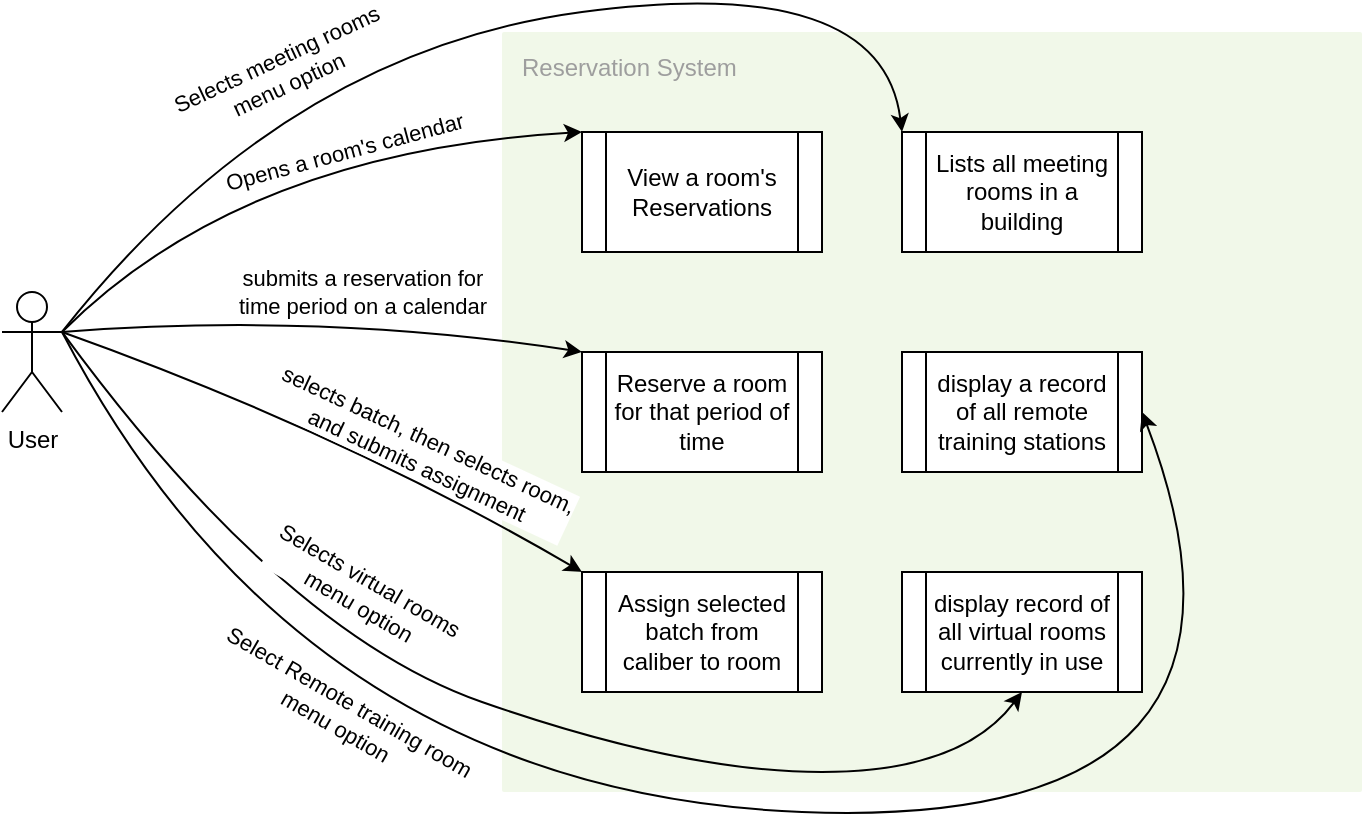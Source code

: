 <mxfile version="14.4.2" type="device"><diagram name="Page-1" id="edf60f1a-56cd-e834-aa8a-f176f3a09ee4"><mxGraphModel dx="976" dy="531" grid="1" gridSize="10" guides="1" tooltips="1" connect="1" arrows="1" fold="1" page="1" pageScale="1" pageWidth="1100" pageHeight="850" background="#ffffff" math="0" shadow="0"><root><mxCell id="0"/><mxCell id="1" parent="0"/><mxCell id="fsqE7WxXzQKBX9MEQ42r-1" value="User" style="shape=umlActor;verticalLabelPosition=bottom;verticalAlign=top;html=1;outlineConnect=0;" parent="1" vertex="1"><mxGeometry x="30" y="190" width="30" height="60" as="geometry"/></mxCell><mxCell id="fsqE7WxXzQKBX9MEQ42r-2" value="Reservation System" style="points=[[0,0,0],[0.25,0,0],[0.5,0,0],[0.75,0,0],[1,0,0],[1,0.25,0],[1,0.5,0],[1,0.75,0],[1,1,0],[0.75,1,0],[0.5,1,0],[0.25,1,0],[0,1,0],[0,0.75,0],[0,0.5,0],[0,0.25,0]];rounded=1;absoluteArcSize=1;arcSize=2;html=1;strokeColor=none;gradientColor=none;shadow=0;dashed=0;fontSize=12;fontColor=#9E9E9E;align=left;verticalAlign=top;spacing=10;spacingTop=-4;fillColor=#F1F8E9;" parent="1" vertex="1"><mxGeometry x="280" y="60" width="430" height="380" as="geometry"/></mxCell><mxCell id="fsqE7WxXzQKBX9MEQ42r-3" value="View a room's Reservations" style="shape=process;whiteSpace=wrap;html=1;backgroundOutline=1;" parent="1" vertex="1"><mxGeometry x="320" y="110" width="120" height="60" as="geometry"/></mxCell><mxCell id="fsqE7WxXzQKBX9MEQ42r-4" value="Reserve a room for that period of time" style="shape=process;whiteSpace=wrap;html=1;backgroundOutline=1;" parent="1" vertex="1"><mxGeometry x="320" y="220" width="120" height="60" as="geometry"/></mxCell><mxCell id="OXCmQOkeXXlVn0UDS8qY-2" value="" style="curved=1;endArrow=classic;html=1;exitX=1;exitY=0.333;exitDx=0;exitDy=0;exitPerimeter=0;entryX=0;entryY=0;entryDx=0;entryDy=0;" edge="1" parent="1" source="fsqE7WxXzQKBX9MEQ42r-1" target="fsqE7WxXzQKBX9MEQ42r-3"><mxGeometry width="50" height="50" relative="1" as="geometry"><mxPoint x="150" y="170" as="sourcePoint"/><mxPoint x="200" y="120" as="targetPoint"/><Array as="points"><mxPoint x="150" y="120"/></Array></mxGeometry></mxCell><mxCell id="OXCmQOkeXXlVn0UDS8qY-3" value="Opens a room's calendar" style="edgeLabel;html=1;align=center;verticalAlign=middle;resizable=0;points=[];rotation=-15;" vertex="1" connectable="0" parent="OXCmQOkeXXlVn0UDS8qY-2"><mxGeometry x="-0.029" y="-25" relative="1" as="geometry"><mxPoint x="31.84" y="-23.97" as="offset"/></mxGeometry></mxCell><mxCell id="OXCmQOkeXXlVn0UDS8qY-4" value="" style="curved=1;endArrow=classic;html=1;entryX=0;entryY=0;entryDx=0;entryDy=0;exitX=1;exitY=0.333;exitDx=0;exitDy=0;exitPerimeter=0;" edge="1" parent="1" source="fsqE7WxXzQKBX9MEQ42r-1" target="fsqE7WxXzQKBX9MEQ42r-4"><mxGeometry width="50" height="50" relative="1" as="geometry"><mxPoint x="190" y="250" as="sourcePoint"/><mxPoint x="240" y="200" as="targetPoint"/><Array as="points"><mxPoint x="190" y="200"/></Array></mxGeometry></mxCell><mxCell id="OXCmQOkeXXlVn0UDS8qY-5" value="submits a reservation for&lt;br&gt;time period on a calendar" style="edgeLabel;html=1;align=center;verticalAlign=middle;resizable=0;points=[];rotation=0;" vertex="1" connectable="0" parent="OXCmQOkeXXlVn0UDS8qY-4"><mxGeometry x="-0.339" y="-13" relative="1" as="geometry"><mxPoint x="62.26" y="-26.29" as="offset"/></mxGeometry></mxCell><mxCell id="OXCmQOkeXXlVn0UDS8qY-6" value="Assign selected batch from caliber to room" style="shape=process;whiteSpace=wrap;html=1;backgroundOutline=1;" vertex="1" parent="1"><mxGeometry x="320" y="330" width="120" height="60" as="geometry"/></mxCell><mxCell id="OXCmQOkeXXlVn0UDS8qY-7" value="" style="curved=1;endArrow=classic;html=1;entryX=0;entryY=0;entryDx=0;entryDy=0;exitX=1;exitY=0.333;exitDx=0;exitDy=0;exitPerimeter=0;" edge="1" parent="1" source="fsqE7WxXzQKBX9MEQ42r-1" target="OXCmQOkeXXlVn0UDS8qY-6"><mxGeometry width="50" height="50" relative="1" as="geometry"><mxPoint x="40" y="310" as="sourcePoint"/><mxPoint x="300" y="320" as="targetPoint"/><Array as="points"><mxPoint x="200" y="260"/></Array></mxGeometry></mxCell><mxCell id="OXCmQOkeXXlVn0UDS8qY-8" value="selects batch, then selects room, &lt;br&gt;and submits assignment" style="edgeLabel;html=1;align=center;verticalAlign=middle;resizable=0;points=[];rotation=25;" vertex="1" connectable="0" parent="OXCmQOkeXXlVn0UDS8qY-7"><mxGeometry x="-0.339" y="-13" relative="1" as="geometry"><mxPoint x="94.91" y="15.81" as="offset"/></mxGeometry></mxCell><mxCell id="OXCmQOkeXXlVn0UDS8qY-9" value="Lists all meeting rooms in a building" style="shape=process;whiteSpace=wrap;html=1;backgroundOutline=1;" vertex="1" parent="1"><mxGeometry x="480" y="110" width="120" height="60" as="geometry"/></mxCell><mxCell id="OXCmQOkeXXlVn0UDS8qY-10" value="" style="curved=1;endArrow=classic;html=1;exitX=1;exitY=0.333;exitDx=0;exitDy=0;exitPerimeter=0;entryX=0;entryY=0;entryDx=0;entryDy=0;" edge="1" parent="1" source="fsqE7WxXzQKBX9MEQ42r-1" target="OXCmQOkeXXlVn0UDS8qY-9"><mxGeometry width="50" height="50" relative="1" as="geometry"><mxPoint x="70" y="120" as="sourcePoint"/><mxPoint x="330" y="20" as="targetPoint"/><Array as="points"><mxPoint x="170" y="70"/><mxPoint x="470" y="30"/></Array></mxGeometry></mxCell><mxCell id="OXCmQOkeXXlVn0UDS8qY-11" value="Selects meeting rooms &lt;br&gt;menu option" style="edgeLabel;html=1;align=center;verticalAlign=middle;resizable=0;points=[];rotation=-25;" vertex="1" connectable="0" parent="OXCmQOkeXXlVn0UDS8qY-10"><mxGeometry x="-0.029" y="-25" relative="1" as="geometry"><mxPoint x="-97.43" y="-2.23" as="offset"/></mxGeometry></mxCell><mxCell id="OXCmQOkeXXlVn0UDS8qY-12" value="" style="curved=1;endArrow=classic;html=1;entryX=0.5;entryY=1;entryDx=0;entryDy=0;exitX=1;exitY=0.333;exitDx=0;exitDy=0;exitPerimeter=0;" edge="1" parent="1" source="fsqE7WxXzQKBX9MEQ42r-1" target="OXCmQOkeXXlVn0UDS8qY-15"><mxGeometry width="50" height="50" relative="1" as="geometry"><mxPoint x="100" y="390" as="sourcePoint"/><mxPoint x="150" y="340" as="targetPoint"/><Array as="points"><mxPoint x="170" y="360"/><mxPoint x="370" y="430"/><mxPoint x="510" y="430"/></Array></mxGeometry></mxCell><mxCell id="OXCmQOkeXXlVn0UDS8qY-16" value="Selects virtual rooms&lt;br&gt;&amp;nbsp;menu option" style="edgeLabel;html=1;align=center;verticalAlign=middle;resizable=0;points=[];rotation=30;" vertex="1" connectable="0" parent="OXCmQOkeXXlVn0UDS8qY-12"><mxGeometry x="-0.351" y="11" relative="1" as="geometry"><mxPoint x="31.66" y="-11.27" as="offset"/></mxGeometry></mxCell><mxCell id="OXCmQOkeXXlVn0UDS8qY-15" value="display record of all virtual rooms currently in use" style="shape=process;whiteSpace=wrap;html=1;backgroundOutline=1;" vertex="1" parent="1"><mxGeometry x="480" y="330" width="120" height="60" as="geometry"/></mxCell><mxCell id="OXCmQOkeXXlVn0UDS8qY-17" value="display a record of all remote training stations" style="shape=process;whiteSpace=wrap;html=1;backgroundOutline=1;" vertex="1" parent="1"><mxGeometry x="480" y="220" width="120" height="60" as="geometry"/></mxCell><mxCell id="OXCmQOkeXXlVn0UDS8qY-18" value="" style="curved=1;endArrow=classic;html=1;entryX=1;entryY=0.5;entryDx=0;entryDy=0;exitX=1;exitY=0.333;exitDx=0;exitDy=0;exitPerimeter=0;" edge="1" parent="1" source="fsqE7WxXzQKBX9MEQ42r-1" target="OXCmQOkeXXlVn0UDS8qY-17"><mxGeometry width="50" height="50" relative="1" as="geometry"><mxPoint x="150" y="510" as="sourcePoint"/><mxPoint x="200" y="460" as="targetPoint"/><Array as="points"><mxPoint x="180" y="440"/><mxPoint x="680" y="460"/></Array></mxGeometry></mxCell><mxCell id="OXCmQOkeXXlVn0UDS8qY-20" value="Select Remote training room&lt;br&gt;menu option" style="edgeLabel;html=1;align=center;verticalAlign=middle;resizable=0;points=[];rotation=30;" vertex="1" connectable="0" parent="OXCmQOkeXXlVn0UDS8qY-18"><mxGeometry x="-0.609" y="38" relative="1" as="geometry"><mxPoint x="17.5" y="37.35" as="offset"/></mxGeometry></mxCell></root></mxGraphModel></diagram></mxfile>